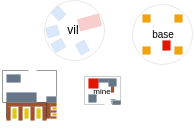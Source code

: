 <mxfile version="21.3.2" type="github">
  <diagram name="Страница 1" id="qyMJKA6wbGwcwe2PbERa">
    <mxGraphModel dx="187" dy="105" grid="1" gridSize="1" guides="1" tooltips="1" connect="1" arrows="1" fold="1" page="1" pageScale="1" pageWidth="827" pageHeight="1169" math="0" shadow="0">
      <root>
        <mxCell id="0" />
        <mxCell id="1" parent="0" />
        <mxCell id="09WcuCSgEutDgm5XiJ9v-3" value="" style="group" parent="1" vertex="1" connectable="0">
          <mxGeometry x="542" y="357" width="30" height="30" as="geometry" />
        </mxCell>
        <mxCell id="09WcuCSgEutDgm5XiJ9v-1" value="" style="ellipse;whiteSpace=wrap;html=1;aspect=fixed;fillColor=none;strokeWidth=0;movable=0;resizable=0;rotatable=0;deletable=0;editable=0;locked=1;connectable=0;" parent="09WcuCSgEutDgm5XiJ9v-3" vertex="1">
          <mxGeometry width="30" height="30" as="geometry" />
        </mxCell>
        <mxCell id="mXehWSmkrtnXyW8H-YC_-2" value="" style="rounded=0;whiteSpace=wrap;html=1;strokeWidth=0;fillColor=#dae8fc;strokeColor=#6c8ebf;rotation=45;movable=0;resizable=0;rotatable=0;deletable=0;editable=0;locked=1;connectable=0;" parent="09WcuCSgEutDgm5XiJ9v-3" vertex="1">
          <mxGeometry x="4" y="4" width="6" height="5" as="geometry" />
        </mxCell>
        <mxCell id="mXehWSmkrtnXyW8H-YC_-3" value="" style="rounded=0;whiteSpace=wrap;html=1;strokeWidth=0;fillColor=#dae8fc;strokeColor=#6c8ebf;rotation=-15;movable=0;resizable=0;rotatable=0;deletable=0;editable=0;locked=1;connectable=0;" parent="09WcuCSgEutDgm5XiJ9v-3" vertex="1">
          <mxGeometry x="1" y="13" width="6" height="5" as="geometry" />
        </mxCell>
        <mxCell id="mXehWSmkrtnXyW8H-YC_-4" value="" style="rounded=0;whiteSpace=wrap;html=1;strokeWidth=0;fillColor=#dae8fc;strokeColor=#6c8ebf;rotation=-30;movable=0;resizable=0;rotatable=0;deletable=0;editable=0;locked=1;connectable=0;" parent="09WcuCSgEutDgm5XiJ9v-3" vertex="1">
          <mxGeometry x="4" y="20" width="6" height="5" as="geometry" />
        </mxCell>
        <mxCell id="mXehWSmkrtnXyW8H-YC_-5" value="" style="rounded=0;whiteSpace=wrap;html=1;strokeWidth=0;fillColor=#dae8fc;strokeColor=#6c8ebf;rotation=60;movable=0;resizable=0;rotatable=0;deletable=0;editable=0;locked=1;connectable=0;" parent="09WcuCSgEutDgm5XiJ9v-3" vertex="1">
          <mxGeometry x="16" y="21" width="6" height="5" as="geometry" />
        </mxCell>
        <mxCell id="mXehWSmkrtnXyW8H-YC_-8" value="" style="rounded=0;whiteSpace=wrap;html=1;strokeWidth=0;fillColor=#f8cecc;strokeColor=#b85450;rotation=-15;container=0;movable=0;resizable=0;rotatable=0;deletable=0;editable=0;locked=1;connectable=0;" parent="09WcuCSgEutDgm5XiJ9v-3" vertex="1">
          <mxGeometry x="17" y="8" width="11" height="6" as="geometry" />
        </mxCell>
        <mxCell id="09WcuCSgEutDgm5XiJ9v-2" value="vil" style="text;html=1;strokeColor=none;fillColor=none;align=center;verticalAlign=middle;whiteSpace=wrap;rounded=0;fontSize=6;movable=0;resizable=0;rotatable=0;deletable=0;editable=0;locked=1;connectable=0;" parent="09WcuCSgEutDgm5XiJ9v-3" vertex="1">
          <mxGeometry x="11" y="12" width="7" height="6" as="geometry" />
        </mxCell>
        <mxCell id="09WcuCSgEutDgm5XiJ9v-11" value="" style="group;movable=0;resizable=0;rotatable=0;deletable=0;editable=0;locked=1;connectable=0;" parent="1" vertex="1" connectable="0">
          <mxGeometry x="586" y="359" width="30" height="30" as="geometry" />
        </mxCell>
        <mxCell id="09WcuCSgEutDgm5XiJ9v-9" value="" style="ellipse;whiteSpace=wrap;html=1;aspect=fixed;strokeWidth=0;fillColor=none;movable=0;resizable=0;rotatable=0;deletable=0;editable=0;locked=1;connectable=0;" parent="09WcuCSgEutDgm5XiJ9v-11" vertex="1">
          <mxGeometry width="30" height="30" as="geometry" />
        </mxCell>
        <mxCell id="09WcuCSgEutDgm5XiJ9v-4" value="" style="rounded=0;whiteSpace=wrap;html=1;strokeWidth=0;fillColor=#f0a30a;fontColor=#000000;strokeColor=#BD7000;movable=0;resizable=0;rotatable=0;deletable=0;editable=0;locked=1;connectable=0;" parent="09WcuCSgEutDgm5XiJ9v-11" vertex="1">
          <mxGeometry x="5" y="5" width="4" height="4" as="geometry" />
        </mxCell>
        <mxCell id="09WcuCSgEutDgm5XiJ9v-5" value="" style="rounded=0;whiteSpace=wrap;html=1;strokeWidth=0;fillColor=#f0a30a;fontColor=#000000;strokeColor=#BD7000;movable=0;resizable=0;rotatable=0;deletable=0;editable=0;locked=1;connectable=0;" parent="09WcuCSgEutDgm5XiJ9v-11" vertex="1">
          <mxGeometry x="21" y="5" width="4" height="4" as="geometry" />
        </mxCell>
        <mxCell id="09WcuCSgEutDgm5XiJ9v-6" value="" style="rounded=0;whiteSpace=wrap;html=1;strokeWidth=0;fillColor=#f0a30a;fontColor=#000000;strokeColor=#BD7000;movable=0;resizable=0;rotatable=0;deletable=0;editable=0;locked=1;connectable=0;" parent="09WcuCSgEutDgm5XiJ9v-11" vertex="1">
          <mxGeometry x="21" y="21" width="4" height="4" as="geometry" />
        </mxCell>
        <mxCell id="09WcuCSgEutDgm5XiJ9v-7" value="" style="rounded=0;whiteSpace=wrap;html=1;strokeWidth=0;fillColor=#f0a30a;fontColor=#000000;strokeColor=#BD7000;movable=0;resizable=0;rotatable=0;deletable=0;editable=0;locked=1;connectable=0;" parent="09WcuCSgEutDgm5XiJ9v-11" vertex="1">
          <mxGeometry x="5" y="21" width="4" height="4" as="geometry" />
        </mxCell>
        <mxCell id="09WcuCSgEutDgm5XiJ9v-8" value="" style="rounded=0;whiteSpace=wrap;html=1;strokeWidth=0;fillColor=#e51400;fontColor=#ffffff;strokeColor=#B20000;movable=0;resizable=0;rotatable=0;deletable=0;editable=0;locked=1;connectable=0;" parent="09WcuCSgEutDgm5XiJ9v-11" vertex="1">
          <mxGeometry x="15" y="18" width="4" height="5" as="geometry" />
        </mxCell>
        <mxCell id="09WcuCSgEutDgm5XiJ9v-10" value="base&lt;font style=&quot;font-size: 5px;&quot;&gt;&lt;br style=&quot;font-size: 5px;&quot;&gt;&lt;/font&gt;" style="text;html=1;strokeColor=none;fillColor=none;align=center;verticalAlign=middle;whiteSpace=wrap;rounded=0;fontSize=5;movable=0;resizable=0;rotatable=0;deletable=0;editable=0;locked=1;connectable=0;" parent="09WcuCSgEutDgm5XiJ9v-11" vertex="1">
          <mxGeometry x="5" y="10" width="21" height="8" as="geometry" />
        </mxCell>
        <mxCell id="09WcuCSgEutDgm5XiJ9v-40" value="" style="group;movable=0;resizable=0;rotatable=0;deletable=0;editable=0;locked=1;connectable=0;" parent="1" vertex="1" connectable="0">
          <mxGeometry x="562" y="395" width="18" height="14" as="geometry" />
        </mxCell>
        <mxCell id="09WcuCSgEutDgm5XiJ9v-20" value="" style="whiteSpace=wrap;html=1;aspect=fixed;strokeWidth=0;fillColor=#e51400;fontColor=#ffffff;strokeColor=#B20000;" parent="09WcuCSgEutDgm5XiJ9v-40" vertex="1">
          <mxGeometry x="2" y="1" width="5" height="5" as="geometry" />
        </mxCell>
        <mxCell id="09WcuCSgEutDgm5XiJ9v-21" value="" style="whiteSpace=wrap;html=1;aspect=fixed;strokeWidth=0;fillColor=#647687;fontColor=#ffffff;strokeColor=#314354;" parent="09WcuCSgEutDgm5XiJ9v-40" vertex="1">
          <mxGeometry x="12" y="1" width="4" height="4" as="geometry" />
        </mxCell>
        <mxCell id="09WcuCSgEutDgm5XiJ9v-23" value="" style="rounded=0;whiteSpace=wrap;html=1;strokeWidth=0;fillColor=#647687;fontColor=#ffffff;strokeColor=#314354;" parent="09WcuCSgEutDgm5XiJ9v-40" vertex="1">
          <mxGeometry x="7" y="1" width="5" height="2" as="geometry" />
        </mxCell>
        <mxCell id="09WcuCSgEutDgm5XiJ9v-25" value="" style="rounded=0;whiteSpace=wrap;html=1;strokeWidth=0;fillColor=#a0522d;fontColor=#ffffff;strokeColor=#6D1F00;" parent="09WcuCSgEutDgm5XiJ9v-40" vertex="1">
          <mxGeometry x="13.25" y="5" width="1.5" height="3" as="geometry" />
        </mxCell>
        <mxCell id="09WcuCSgEutDgm5XiJ9v-26" value="" style="whiteSpace=wrap;html=1;aspect=fixed;strokeWidth=0;fillColor=#647687;fontColor=#ffffff;strokeColor=#314354;" parent="09WcuCSgEutDgm5XiJ9v-40" vertex="1">
          <mxGeometry x="2" y="9" width="4" height="4" as="geometry" />
        </mxCell>
        <mxCell id="09WcuCSgEutDgm5XiJ9v-30" value="" style="endArrow=none;html=1;rounded=0;strokeWidth=0.1;" parent="09WcuCSgEutDgm5XiJ9v-40" edge="1">
          <mxGeometry width="50" height="50" relative="1" as="geometry">
            <mxPoint y="14" as="sourcePoint" />
            <mxPoint as="targetPoint" />
          </mxGeometry>
        </mxCell>
        <mxCell id="09WcuCSgEutDgm5XiJ9v-31" value="" style="endArrow=none;html=1;rounded=0;strokeWidth=0.1;" parent="09WcuCSgEutDgm5XiJ9v-40" edge="1">
          <mxGeometry width="50" height="50" relative="1" as="geometry">
            <mxPoint as="sourcePoint" />
            <mxPoint x="18" as="targetPoint" />
          </mxGeometry>
        </mxCell>
        <mxCell id="09WcuCSgEutDgm5XiJ9v-32" value="" style="endArrow=none;html=1;rounded=0;strokeWidth=0.1;" parent="09WcuCSgEutDgm5XiJ9v-40" edge="1">
          <mxGeometry width="50" height="50" relative="1" as="geometry">
            <mxPoint y="14" as="sourcePoint" />
            <mxPoint x="10" y="14" as="targetPoint" />
          </mxGeometry>
        </mxCell>
        <mxCell id="09WcuCSgEutDgm5XiJ9v-37" value="" style="rounded=0;whiteSpace=wrap;html=1;strokeWidth=0;fillColor=#647687;fontColor=#ffffff;strokeColor=#314354;" parent="09WcuCSgEutDgm5XiJ9v-40" vertex="1">
          <mxGeometry x="14" y="12" width="4" height="2" as="geometry" />
        </mxCell>
        <mxCell id="09WcuCSgEutDgm5XiJ9v-33" value="" style="endArrow=none;html=1;rounded=0;strokeWidth=0.1;" parent="09WcuCSgEutDgm5XiJ9v-40" edge="1">
          <mxGeometry width="50" height="50" relative="1" as="geometry">
            <mxPoint x="18" as="sourcePoint" />
            <mxPoint x="18" y="14" as="targetPoint" />
          </mxGeometry>
        </mxCell>
        <mxCell id="09WcuCSgEutDgm5XiJ9v-27" value="solder" style="shape=umlActor;verticalLabelPosition=middle;verticalAlign=bottom;html=1;outlineConnect=0;strokeWidth=0.1;fontSize=1;labelPosition=center;align=center;horizontal=1;" parent="09WcuCSgEutDgm5XiJ9v-40" vertex="1">
          <mxGeometry x="13" y="12" width="1" height="2" as="geometry" />
        </mxCell>
        <mxCell id="09WcuCSgEutDgm5XiJ9v-34" value="" style="endArrow=none;html=1;rounded=0;strokeWidth=0.1;" parent="09WcuCSgEutDgm5XiJ9v-40" edge="1">
          <mxGeometry width="50" height="50" relative="1" as="geometry">
            <mxPoint x="14" y="14" as="sourcePoint" />
            <mxPoint x="18" y="14" as="targetPoint" />
          </mxGeometry>
        </mxCell>
        <mxCell id="09WcuCSgEutDgm5XiJ9v-39" value="mine" style="text;html=1;strokeColor=none;fillColor=none;align=center;verticalAlign=middle;whiteSpace=wrap;rounded=0;fontSize=4;" parent="09WcuCSgEutDgm5XiJ9v-40" vertex="1">
          <mxGeometry x="2" y="6" width="13.5" height="4" as="geometry" />
        </mxCell>
        <mxCell id="xF0kmJEbxjcNm4W9Fn0_-39" value="" style="group" vertex="1" connectable="0" parent="1">
          <mxGeometry x="521" y="392" width="27.03" height="25" as="geometry" />
        </mxCell>
        <mxCell id="xF0kmJEbxjcNm4W9Fn0_-1" value="" style="rounded=0;whiteSpace=wrap;html=1;strokeWidth=0;fillColor=#e3c800;fontColor=#000000;strokeColor=#B09500;" vertex="1" parent="xF0kmJEbxjcNm4W9Fn0_-39">
          <mxGeometry x="11.03" y="19" width="2" height="5" as="geometry" />
        </mxCell>
        <mxCell id="xF0kmJEbxjcNm4W9Fn0_-2" value="" style="rounded=0;whiteSpace=wrap;html=1;strokeWidth=0;fillColor=#e3c800;fontColor=#000000;strokeColor=#B09500;" vertex="1" parent="xF0kmJEbxjcNm4W9Fn0_-39">
          <mxGeometry x="17.03" y="19" width="2" height="5" as="geometry" />
        </mxCell>
        <mxCell id="xF0kmJEbxjcNm4W9Fn0_-3" value="" style="rounded=0;whiteSpace=wrap;html=1;strokeWidth=0;fillColor=#a0522d;fontColor=#ffffff;strokeColor=#6D1F00;" vertex="1" parent="xF0kmJEbxjcNm4W9Fn0_-39">
          <mxGeometry x="14.03" y="18" width="2" height="7" as="geometry" />
        </mxCell>
        <mxCell id="xF0kmJEbxjcNm4W9Fn0_-4" value="" style="rounded=0;whiteSpace=wrap;html=1;strokeWidth=0;fillColor=#a0522d;fontColor=#ffffff;strokeColor=#6D1F00;" vertex="1" parent="xF0kmJEbxjcNm4W9Fn0_-39">
          <mxGeometry x="8.03" y="18" width="2" height="7" as="geometry" />
        </mxCell>
        <mxCell id="xF0kmJEbxjcNm4W9Fn0_-5" value="" style="rounded=0;whiteSpace=wrap;html=1;strokeWidth=0;fillColor=#a0522d;fontColor=#ffffff;strokeColor=#6D1F00;" vertex="1" parent="xF0kmJEbxjcNm4W9Fn0_-39">
          <mxGeometry x="20.03" y="18" width="2" height="7" as="geometry" />
        </mxCell>
        <mxCell id="xF0kmJEbxjcNm4W9Fn0_-6" value="" style="rounded=0;whiteSpace=wrap;html=1;strokeWidth=0;fillColor=#a0522d;fontColor=#ffffff;strokeColor=#6D1F00;" vertex="1" parent="xF0kmJEbxjcNm4W9Fn0_-39">
          <mxGeometry x="2.03" y="16" width="20" height="2" as="geometry" />
        </mxCell>
        <mxCell id="xF0kmJEbxjcNm4W9Fn0_-7" value="" style="rounded=0;whiteSpace=wrap;html=1;strokeWidth=0;fillColor=#647687;fontColor=#ffffff;strokeColor=#314354;" vertex="1" parent="xF0kmJEbxjcNm4W9Fn0_-39">
          <mxGeometry x="2" y="11" width="15" height="5" as="geometry" />
        </mxCell>
        <mxCell id="xF0kmJEbxjcNm4W9Fn0_-13" value="" style="rounded=0;whiteSpace=wrap;html=1;strokeWidth=0;fillColor=#a0522d;fontColor=#ffffff;strokeColor=#6D1F00;" vertex="1" parent="xF0kmJEbxjcNm4W9Fn0_-39">
          <mxGeometry x="22.03" y="16" width="2" height="8" as="geometry" />
        </mxCell>
        <mxCell id="xF0kmJEbxjcNm4W9Fn0_-10" value="" style="endArrow=none;html=1;rounded=0;strokeWidth=0.2;entryX=1;entryY=0;entryDx=0;entryDy=0;" edge="1" parent="xF0kmJEbxjcNm4W9Fn0_-39" target="xF0kmJEbxjcNm4W9Fn0_-6">
          <mxGeometry width="50" height="50" relative="1" as="geometry">
            <mxPoint x="22" y="24" as="sourcePoint" />
            <mxPoint x="24.03" y="15" as="targetPoint" />
          </mxGeometry>
        </mxCell>
        <mxCell id="xF0kmJEbxjcNm4W9Fn0_-14" value="" style="rounded=0;whiteSpace=wrap;html=1;strokeWidth=0;fillColor=#a0522d;fontColor=#ffffff;strokeColor=#6D1F00;" vertex="1" parent="xF0kmJEbxjcNm4W9Fn0_-39">
          <mxGeometry x="24.03" y="23" width="2.97" height="1" as="geometry" />
        </mxCell>
        <mxCell id="xF0kmJEbxjcNm4W9Fn0_-15" value="" style="rounded=0;whiteSpace=wrap;html=1;strokeWidth=0;fillColor=#a0522d;fontColor=#ffffff;strokeColor=#6D1F00;" vertex="1" parent="xF0kmJEbxjcNm4W9Fn0_-39">
          <mxGeometry x="24.03" y="16" width="2.97" height="2" as="geometry" />
        </mxCell>
        <mxCell id="xF0kmJEbxjcNm4W9Fn0_-16" value="" style="rounded=0;whiteSpace=wrap;html=1;strokeWidth=0;fillColor=#a0522d;fontColor=#ffffff;strokeColor=#6D1F00;" vertex="1" parent="xF0kmJEbxjcNm4W9Fn0_-39">
          <mxGeometry x="24.03" y="20" width="2.97" height="1" as="geometry" />
        </mxCell>
        <mxCell id="xF0kmJEbxjcNm4W9Fn0_-18" style="edgeStyle=orthogonalEdgeStyle;rounded=0;orthogonalLoop=1;jettySize=auto;html=1;exitX=0.5;exitY=1;exitDx=0;exitDy=0;entryX=0.526;entryY=0.943;entryDx=0;entryDy=0;entryPerimeter=0;" edge="1" parent="xF0kmJEbxjcNm4W9Fn0_-39" source="xF0kmJEbxjcNm4W9Fn0_-13" target="xF0kmJEbxjcNm4W9Fn0_-13">
          <mxGeometry relative="1" as="geometry" />
        </mxCell>
        <mxCell id="xF0kmJEbxjcNm4W9Fn0_-19" value="" style="rounded=0;whiteSpace=wrap;html=1;strokeWidth=0;fillColor=#f0a30a;fontColor=#000000;strokeColor=#BD7000;" vertex="1" parent="xF0kmJEbxjcNm4W9Fn0_-39">
          <mxGeometry x="25.03" y="21.5" width="2" height="1" as="geometry" />
        </mxCell>
        <mxCell id="xF0kmJEbxjcNm4W9Fn0_-23" value="" style="rounded=0;whiteSpace=wrap;html=1;strokeWidth=0;fillColor=#f0a30a;fontColor=#000000;strokeColor=#BD7000;" vertex="1" parent="xF0kmJEbxjcNm4W9Fn0_-39">
          <mxGeometry x="25.03" y="18.5" width="2" height="1" as="geometry" />
        </mxCell>
        <mxCell id="xF0kmJEbxjcNm4W9Fn0_-24" value="" style="rounded=0;whiteSpace=wrap;html=1;strokeWidth=0;fillColor=#647687;fontColor=#ffffff;strokeColor=#314354;" vertex="1" parent="xF0kmJEbxjcNm4W9Fn0_-39">
          <mxGeometry x="22" y="13" width="5" height="3" as="geometry" />
        </mxCell>
        <mxCell id="xF0kmJEbxjcNm4W9Fn0_-26" value="" style="rounded=0;whiteSpace=wrap;html=1;strokeWidth=0;fillColor=#a0522d;fontColor=#ffffff;strokeColor=#6D1F00;" vertex="1" parent="xF0kmJEbxjcNm4W9Fn0_-39">
          <mxGeometry x="2.03" y="18" width="2" height="7" as="geometry" />
        </mxCell>
        <mxCell id="xF0kmJEbxjcNm4W9Fn0_-27" value="" style="rounded=0;whiteSpace=wrap;html=1;strokeWidth=0;fillColor=#e3c800;fontColor=#000000;strokeColor=#B09500;" vertex="1" parent="xF0kmJEbxjcNm4W9Fn0_-39">
          <mxGeometry x="5.03" y="19" width="2" height="5" as="geometry" />
        </mxCell>
        <mxCell id="xF0kmJEbxjcNm4W9Fn0_-28" value="" style="endArrow=none;html=1;rounded=0;strokeWidth=0.2;entryX=1;entryY=0;entryDx=0;entryDy=0;" edge="1" parent="xF0kmJEbxjcNm4W9Fn0_-39">
          <mxGeometry width="50" height="50" relative="1" as="geometry">
            <mxPoint x="2" y="24" as="sourcePoint" />
            <mxPoint x="2" y="16" as="targetPoint" />
          </mxGeometry>
        </mxCell>
        <mxCell id="xF0kmJEbxjcNm4W9Fn0_-29" value="" style="endArrow=none;html=1;rounded=0;strokeWidth=0.2;entryX=0;entryY=1;entryDx=0;entryDy=0;exitX=0;exitY=0;exitDx=0;exitDy=0;" edge="1" parent="xF0kmJEbxjcNm4W9Fn0_-39" source="xF0kmJEbxjcNm4W9Fn0_-6" target="xF0kmJEbxjcNm4W9Fn0_-7">
          <mxGeometry width="50" height="50" relative="1" as="geometry">
            <mxPoint x="0.03" y="22.5" as="sourcePoint" />
            <mxPoint x="0.03" y="14.5" as="targetPoint" />
          </mxGeometry>
        </mxCell>
        <mxCell id="xF0kmJEbxjcNm4W9Fn0_-30" value="" style="endArrow=none;html=1;rounded=0;strokeWidth=0.2;exitX=1;exitY=1;exitDx=0;exitDy=0;entryX=0;entryY=1;entryDx=0;entryDy=0;" edge="1" parent="xF0kmJEbxjcNm4W9Fn0_-39" source="xF0kmJEbxjcNm4W9Fn0_-7" target="xF0kmJEbxjcNm4W9Fn0_-24">
          <mxGeometry width="50" height="50" relative="1" as="geometry">
            <mxPoint x="19" y="15" as="sourcePoint" />
            <mxPoint x="21" y="16" as="targetPoint" />
          </mxGeometry>
        </mxCell>
        <mxCell id="xF0kmJEbxjcNm4W9Fn0_-31" value="" style="rounded=0;whiteSpace=wrap;html=1;strokeWidth=0;fillColor=#647687;fontColor=#ffffff;strokeColor=#314354;" vertex="1" parent="xF0kmJEbxjcNm4W9Fn0_-39">
          <mxGeometry x="2.03" y="2" width="7" height="4" as="geometry" />
        </mxCell>
        <mxCell id="xF0kmJEbxjcNm4W9Fn0_-34" value="" style="endArrow=none;html=1;rounded=0;strokeWidth=0.2;" edge="1" parent="xF0kmJEbxjcNm4W9Fn0_-39">
          <mxGeometry width="50" height="50" relative="1" as="geometry">
            <mxPoint y="16" as="sourcePoint" />
            <mxPoint as="targetPoint" />
          </mxGeometry>
        </mxCell>
        <mxCell id="xF0kmJEbxjcNm4W9Fn0_-35" value="" style="endArrow=none;html=1;rounded=0;strokeWidth=0.2;entryX=0;entryY=1;entryDx=0;entryDy=0;" edge="1" parent="xF0kmJEbxjcNm4W9Fn0_-39" target="xF0kmJEbxjcNm4W9Fn0_-7">
          <mxGeometry width="50" height="50" relative="1" as="geometry">
            <mxPoint y="16" as="sourcePoint" />
            <mxPoint x="1" y="2" as="targetPoint" />
          </mxGeometry>
        </mxCell>
        <mxCell id="xF0kmJEbxjcNm4W9Fn0_-36" value="" style="endArrow=none;html=1;rounded=0;strokeWidth=0.2;" edge="1" parent="xF0kmJEbxjcNm4W9Fn0_-39">
          <mxGeometry width="50" height="50" relative="1" as="geometry">
            <mxPoint x="13" as="sourcePoint" />
            <mxPoint as="targetPoint" />
          </mxGeometry>
        </mxCell>
        <mxCell id="xF0kmJEbxjcNm4W9Fn0_-37" value="" style="endArrow=none;html=1;rounded=0;strokeWidth=0.2;" edge="1" parent="xF0kmJEbxjcNm4W9Fn0_-39">
          <mxGeometry width="50" height="50" relative="1" as="geometry">
            <mxPoint x="27" as="sourcePoint" />
            <mxPoint x="17.03" as="targetPoint" />
          </mxGeometry>
        </mxCell>
        <mxCell id="xF0kmJEbxjcNm4W9Fn0_-38" value="" style="endArrow=none;html=1;rounded=0;strokeWidth=0.2;entryX=1;entryY=0;entryDx=0;entryDy=0;" edge="1" parent="xF0kmJEbxjcNm4W9Fn0_-39" target="xF0kmJEbxjcNm4W9Fn0_-24">
          <mxGeometry width="50" height="50" relative="1" as="geometry">
            <mxPoint x="27" as="sourcePoint" />
            <mxPoint x="28" y="12" as="targetPoint" />
          </mxGeometry>
        </mxCell>
      </root>
    </mxGraphModel>
  </diagram>
</mxfile>
